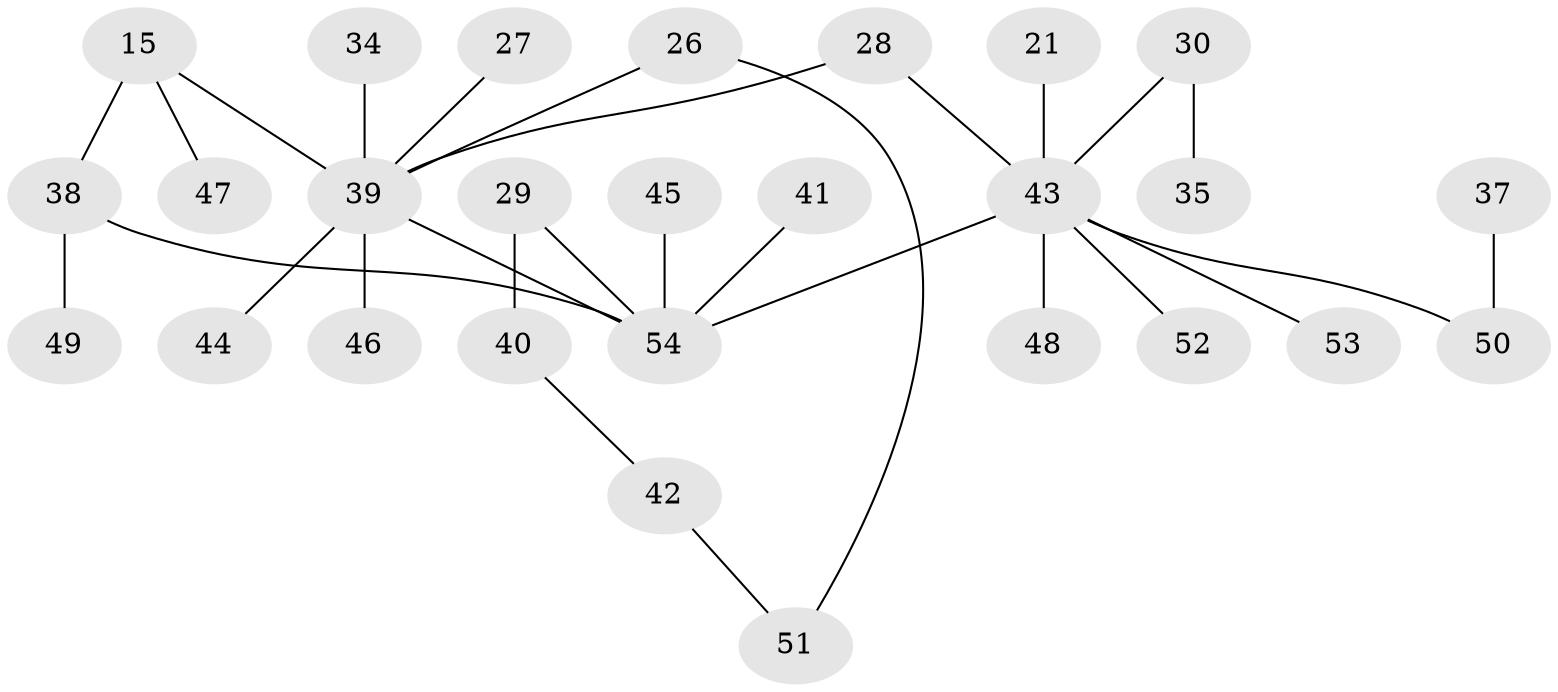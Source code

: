 // original degree distribution, {5: 0.05555555555555555, 7: 0.018518518518518517, 3: 0.2222222222222222, 4: 0.05555555555555555, 6: 0.018518518518518517, 2: 0.2222222222222222, 1: 0.4074074074074074}
// Generated by graph-tools (version 1.1) at 2025/42/03/09/25 04:42:22]
// undirected, 27 vertices, 29 edges
graph export_dot {
graph [start="1"]
  node [color=gray90,style=filled];
  15;
  21;
  26;
  27;
  28;
  29;
  30;
  34;
  35;
  37;
  38 [super="+16"];
  39 [super="+33+36"];
  40;
  41;
  42;
  43 [super="+13+32"];
  44;
  45;
  46;
  47;
  48;
  49;
  50 [super="+8"];
  51;
  52 [super="+14+23"];
  53;
  54 [super="+1+2+31"];
  15 -- 47;
  15 -- 38 [weight=2];
  15 -- 39;
  21 -- 43;
  26 -- 51;
  26 -- 39;
  27 -- 39;
  28 -- 43;
  28 -- 39;
  29 -- 40;
  29 -- 54;
  30 -- 35;
  30 -- 43;
  34 -- 39;
  37 -- 50;
  38 -- 49;
  38 -- 54;
  39 -- 54 [weight=3];
  39 -- 44;
  39 -- 46;
  40 -- 42;
  41 -- 54;
  42 -- 51;
  43 -- 54 [weight=3];
  43 -- 48;
  43 -- 50;
  43 -- 53;
  43 -- 52;
  45 -- 54;
}
